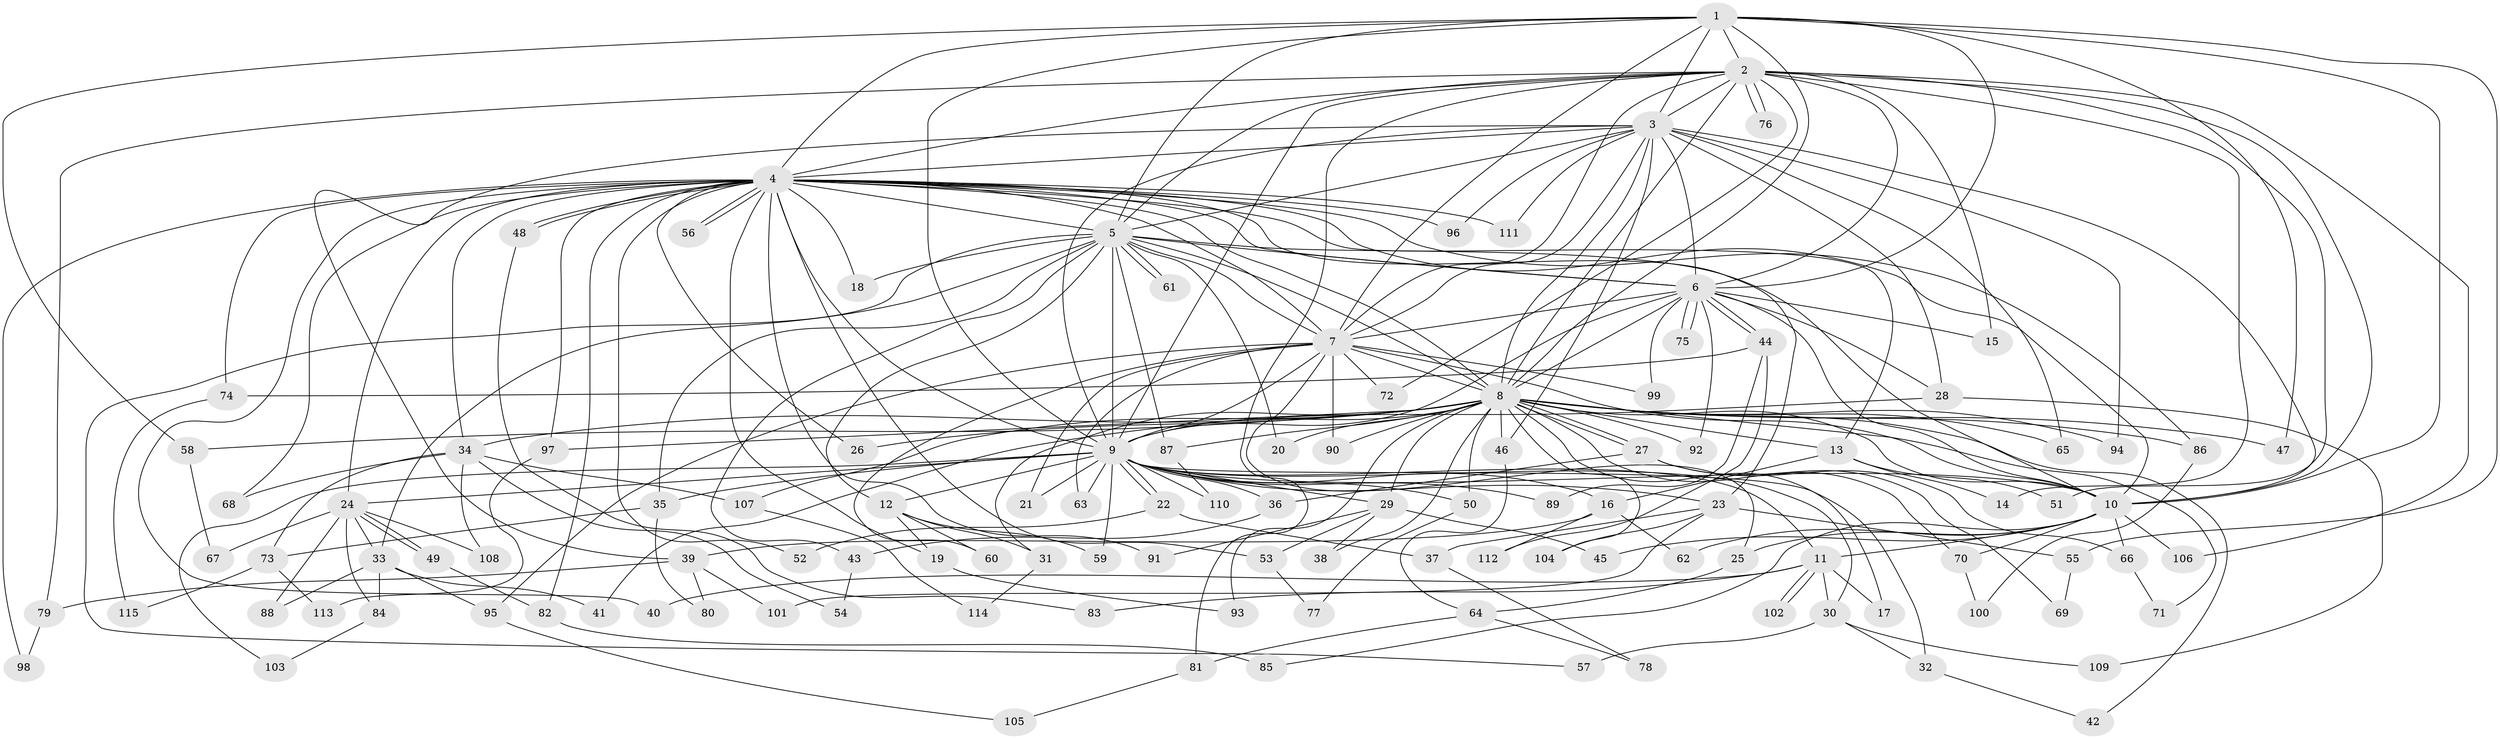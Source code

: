 // coarse degree distribution, {28: 0.024390243902439025, 14: 0.024390243902439025, 12: 0.024390243902439025, 26: 0.012195121951219513, 16: 0.012195121951219513, 7: 0.06097560975609756, 6: 0.036585365853658534, 2: 0.45121951219512196, 3: 0.18292682926829268, 1: 0.0975609756097561, 9: 0.012195121951219513, 4: 0.04878048780487805, 5: 0.012195121951219513}
// Generated by graph-tools (version 1.1) at 2025/49/03/04/25 22:49:31]
// undirected, 115 vertices, 255 edges
graph export_dot {
  node [color=gray90,style=filled];
  1;
  2;
  3;
  4;
  5;
  6;
  7;
  8;
  9;
  10;
  11;
  12;
  13;
  14;
  15;
  16;
  17;
  18;
  19;
  20;
  21;
  22;
  23;
  24;
  25;
  26;
  27;
  28;
  29;
  30;
  31;
  32;
  33;
  34;
  35;
  36;
  37;
  38;
  39;
  40;
  41;
  42;
  43;
  44;
  45;
  46;
  47;
  48;
  49;
  50;
  51;
  52;
  53;
  54;
  55;
  56;
  57;
  58;
  59;
  60;
  61;
  62;
  63;
  64;
  65;
  66;
  67;
  68;
  69;
  70;
  71;
  72;
  73;
  74;
  75;
  76;
  77;
  78;
  79;
  80;
  81;
  82;
  83;
  84;
  85;
  86;
  87;
  88;
  89;
  90;
  91;
  92;
  93;
  94;
  95;
  96;
  97;
  98;
  99;
  100;
  101;
  102;
  103;
  104;
  105;
  106;
  107;
  108;
  109;
  110;
  111;
  112;
  113;
  114;
  115;
  1 -- 2;
  1 -- 3;
  1 -- 4;
  1 -- 5;
  1 -- 6;
  1 -- 7;
  1 -- 8;
  1 -- 9;
  1 -- 10;
  1 -- 47;
  1 -- 55;
  1 -- 58;
  2 -- 3;
  2 -- 4;
  2 -- 5;
  2 -- 6;
  2 -- 7;
  2 -- 8;
  2 -- 9;
  2 -- 10;
  2 -- 14;
  2 -- 15;
  2 -- 51;
  2 -- 72;
  2 -- 76;
  2 -- 76;
  2 -- 79;
  2 -- 81;
  2 -- 106;
  3 -- 4;
  3 -- 5;
  3 -- 6;
  3 -- 7;
  3 -- 8;
  3 -- 9;
  3 -- 10;
  3 -- 28;
  3 -- 39;
  3 -- 46;
  3 -- 65;
  3 -- 94;
  3 -- 96;
  3 -- 111;
  4 -- 5;
  4 -- 6;
  4 -- 7;
  4 -- 8;
  4 -- 9;
  4 -- 10;
  4 -- 13;
  4 -- 18;
  4 -- 19;
  4 -- 23;
  4 -- 24;
  4 -- 26;
  4 -- 34;
  4 -- 40;
  4 -- 48;
  4 -- 48;
  4 -- 52;
  4 -- 53;
  4 -- 56;
  4 -- 56;
  4 -- 68;
  4 -- 74;
  4 -- 82;
  4 -- 86;
  4 -- 91;
  4 -- 96;
  4 -- 97;
  4 -- 98;
  4 -- 111;
  5 -- 6;
  5 -- 7;
  5 -- 8;
  5 -- 9;
  5 -- 10;
  5 -- 12;
  5 -- 18;
  5 -- 20;
  5 -- 33;
  5 -- 35;
  5 -- 43;
  5 -- 57;
  5 -- 61;
  5 -- 61;
  5 -- 87;
  6 -- 7;
  6 -- 8;
  6 -- 9;
  6 -- 10;
  6 -- 15;
  6 -- 28;
  6 -- 44;
  6 -- 44;
  6 -- 75;
  6 -- 75;
  6 -- 92;
  6 -- 99;
  7 -- 8;
  7 -- 9;
  7 -- 10;
  7 -- 21;
  7 -- 25;
  7 -- 60;
  7 -- 63;
  7 -- 72;
  7 -- 90;
  7 -- 95;
  7 -- 99;
  8 -- 9;
  8 -- 10;
  8 -- 13;
  8 -- 17;
  8 -- 20;
  8 -- 26;
  8 -- 27;
  8 -- 27;
  8 -- 29;
  8 -- 31;
  8 -- 34;
  8 -- 38;
  8 -- 42;
  8 -- 46;
  8 -- 47;
  8 -- 50;
  8 -- 58;
  8 -- 65;
  8 -- 70;
  8 -- 71;
  8 -- 86;
  8 -- 87;
  8 -- 90;
  8 -- 92;
  8 -- 93;
  8 -- 94;
  8 -- 97;
  8 -- 104;
  8 -- 107;
  9 -- 10;
  9 -- 11;
  9 -- 12;
  9 -- 16;
  9 -- 21;
  9 -- 22;
  9 -- 22;
  9 -- 23;
  9 -- 24;
  9 -- 29;
  9 -- 30;
  9 -- 32;
  9 -- 35;
  9 -- 36;
  9 -- 50;
  9 -- 59;
  9 -- 63;
  9 -- 89;
  9 -- 103;
  9 -- 110;
  10 -- 11;
  10 -- 25;
  10 -- 45;
  10 -- 62;
  10 -- 66;
  10 -- 70;
  10 -- 85;
  10 -- 106;
  11 -- 17;
  11 -- 30;
  11 -- 40;
  11 -- 83;
  11 -- 102;
  11 -- 102;
  12 -- 19;
  12 -- 31;
  12 -- 59;
  12 -- 60;
  13 -- 14;
  13 -- 16;
  13 -- 51;
  16 -- 39;
  16 -- 62;
  16 -- 112;
  19 -- 93;
  22 -- 37;
  22 -- 52;
  23 -- 37;
  23 -- 55;
  23 -- 101;
  23 -- 104;
  24 -- 33;
  24 -- 49;
  24 -- 49;
  24 -- 67;
  24 -- 84;
  24 -- 88;
  24 -- 108;
  25 -- 64;
  27 -- 36;
  27 -- 66;
  27 -- 69;
  28 -- 41;
  28 -- 109;
  29 -- 38;
  29 -- 45;
  29 -- 53;
  29 -- 91;
  30 -- 32;
  30 -- 57;
  30 -- 109;
  31 -- 114;
  32 -- 42;
  33 -- 41;
  33 -- 84;
  33 -- 88;
  33 -- 95;
  34 -- 54;
  34 -- 68;
  34 -- 73;
  34 -- 107;
  34 -- 108;
  35 -- 73;
  35 -- 80;
  36 -- 43;
  37 -- 78;
  39 -- 79;
  39 -- 80;
  39 -- 101;
  43 -- 54;
  44 -- 74;
  44 -- 89;
  44 -- 112;
  46 -- 64;
  48 -- 83;
  49 -- 82;
  50 -- 77;
  53 -- 77;
  55 -- 69;
  58 -- 67;
  64 -- 78;
  64 -- 81;
  66 -- 71;
  70 -- 100;
  73 -- 113;
  73 -- 115;
  74 -- 115;
  79 -- 98;
  81 -- 105;
  82 -- 85;
  84 -- 103;
  86 -- 100;
  87 -- 110;
  95 -- 105;
  97 -- 113;
  107 -- 114;
}

